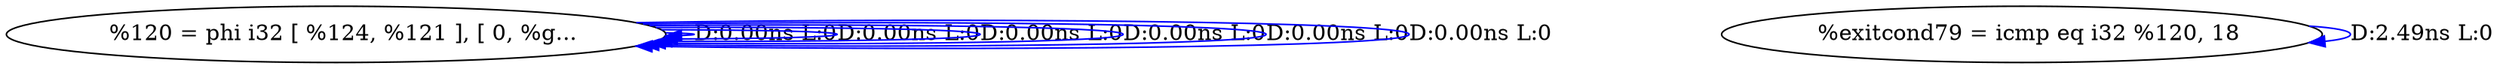 digraph {
Node0x36d7c80[label="  %120 = phi i32 [ %124, %121 ], [ 0, %g..."];
Node0x36d7c80 -> Node0x36d7c80[label="D:0.00ns L:0",color=blue];
Node0x36d7c80 -> Node0x36d7c80[label="D:0.00ns L:0",color=blue];
Node0x36d7c80 -> Node0x36d7c80[label="D:0.00ns L:0",color=blue];
Node0x36d7c80 -> Node0x36d7c80[label="D:0.00ns L:0",color=blue];
Node0x36d7c80 -> Node0x36d7c80[label="D:0.00ns L:0",color=blue];
Node0x36d7c80 -> Node0x36d7c80[label="D:0.00ns L:0",color=blue];
Node0x36d7d60[label="  %exitcond79 = icmp eq i32 %120, 18"];
Node0x36d7d60 -> Node0x36d7d60[label="D:2.49ns L:0",color=blue];
}
